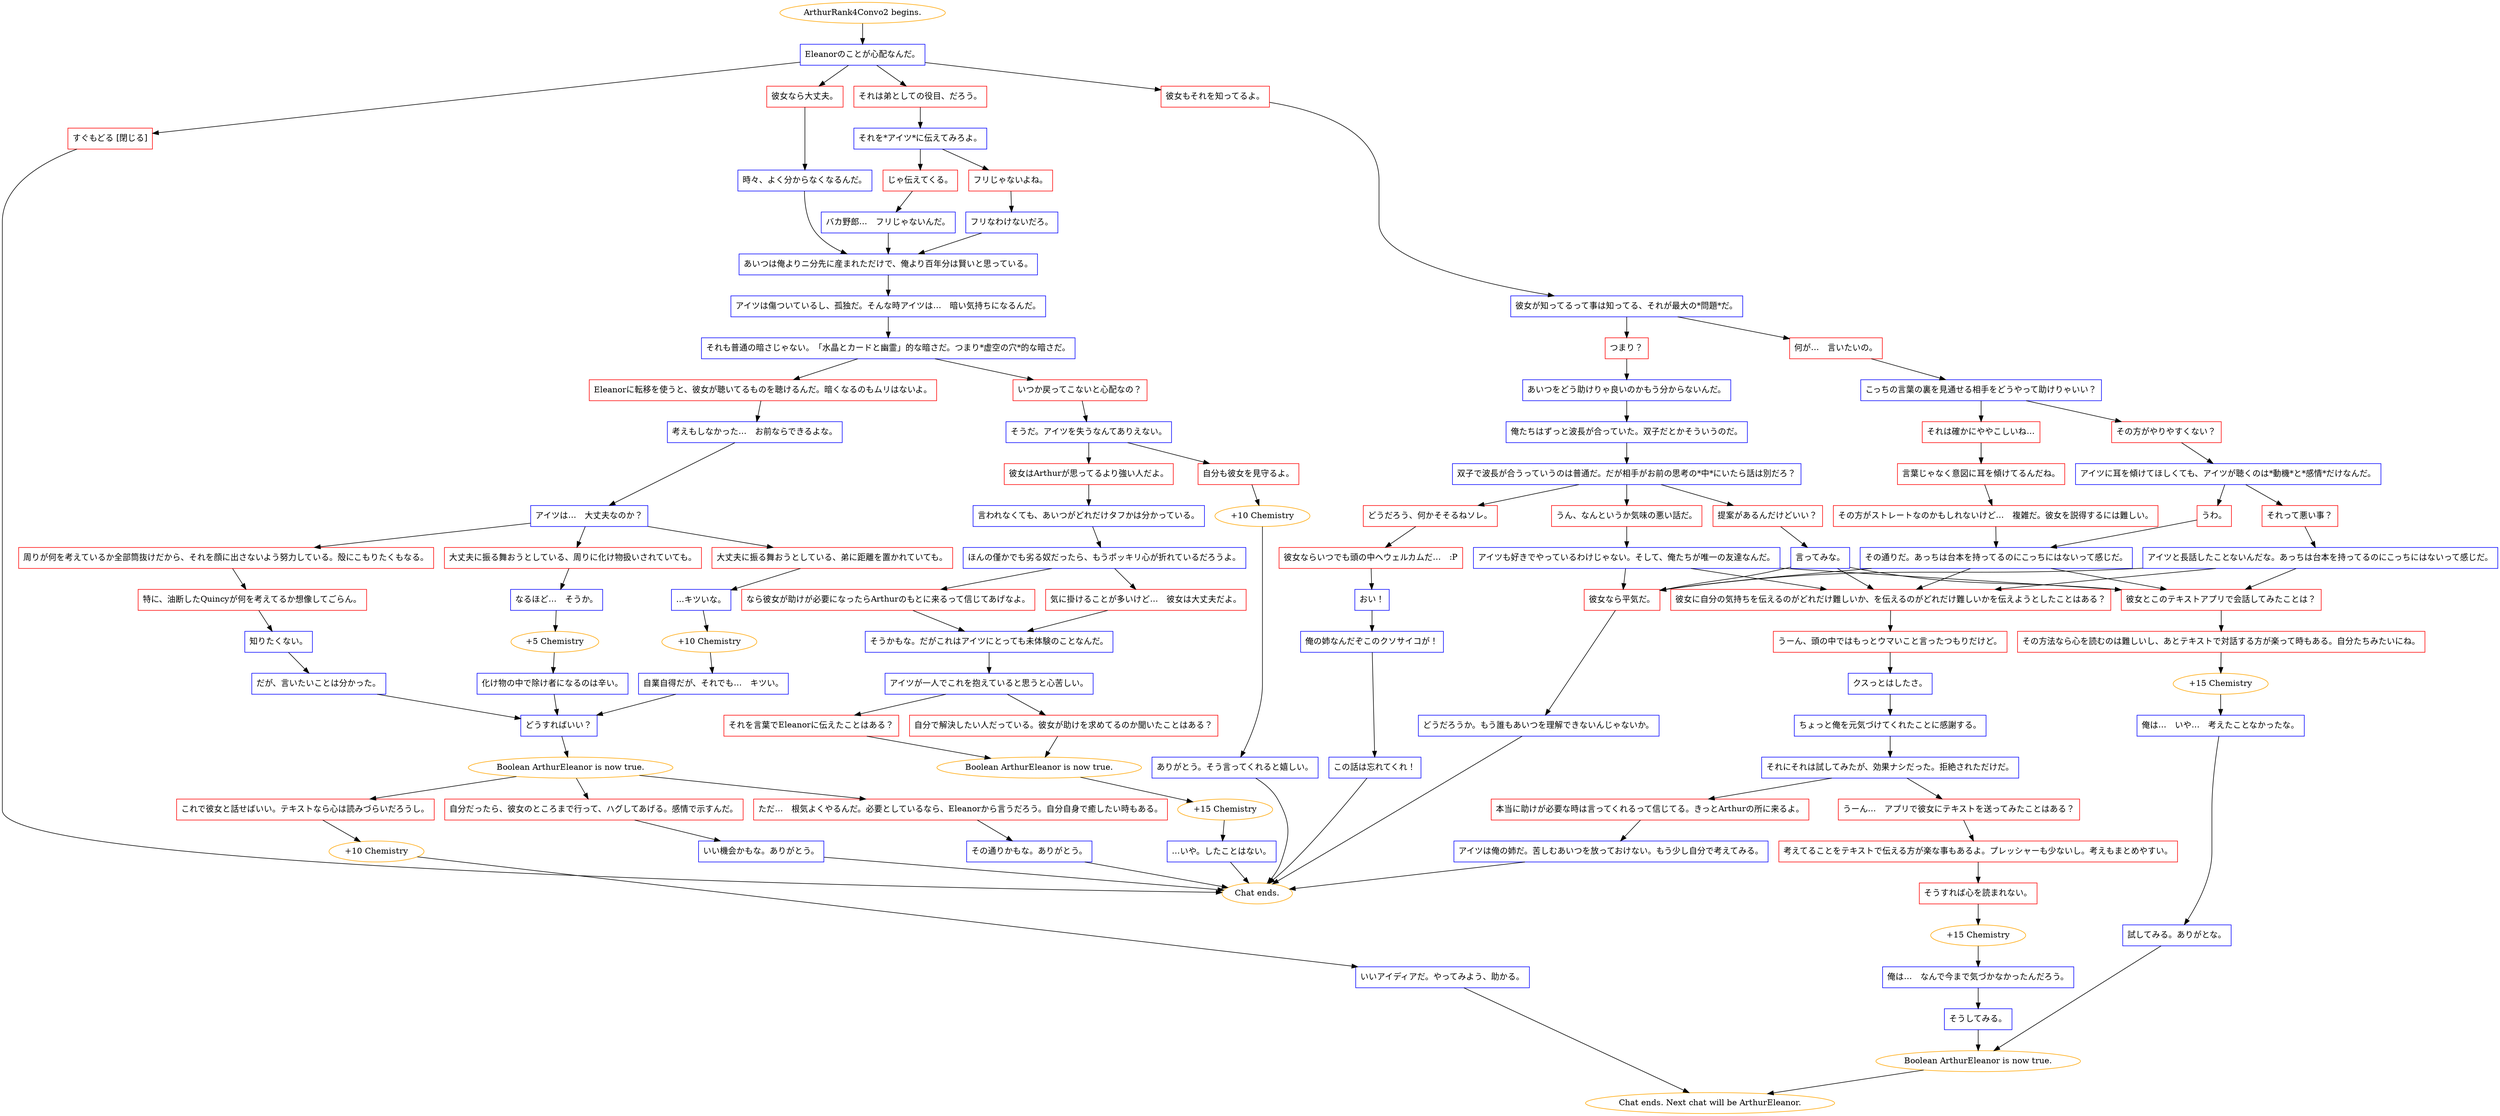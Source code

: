 digraph {
	"ArthurRank4Convo2 begins." [color=orange];
		"ArthurRank4Convo2 begins." -> j3407676119;
	j3407676119 [label="Eleanorのことが心配なんだ。",shape=box,color=blue];
		j3407676119 -> j1276515845;
		j3407676119 -> j700136729;
		j3407676119 -> j1390456642;
		j3407676119 -> j2007985040;
	j1276515845 [label="彼女もそれを知ってるよ。",shape=box,color=red];
		j1276515845 -> j44806403;
	j700136729 [label="それは弟としての役目、だろう。",shape=box,color=red];
		j700136729 -> j2594677103;
	j1390456642 [label="彼女なら大丈夫。",shape=box,color=red];
		j1390456642 -> j1404544170;
	j2007985040 [label="すぐもどる [閉じる]",shape=box,color=red];
		j2007985040 -> "Chat ends.";
	j44806403 [label="彼女が知ってるって事は知ってる、それが最大の*問題*だ。",shape=box,color=blue];
		j44806403 -> j556732312;
		j44806403 -> j2442306533;
	j2594677103 [label="それを*アイツ*に伝えてみろよ。",shape=box,color=blue];
		j2594677103 -> j3929855151;
		j2594677103 -> j3957485122;
	j1404544170 [label="時々、よく分からなくなるんだ。",shape=box,color=blue];
		j1404544170 -> j170808805;
	"Chat ends." [color=orange];
	j556732312 [label="つまり？",shape=box,color=red];
		j556732312 -> j1201665037;
	j2442306533 [label="何が…　言いたいの。",shape=box,color=red];
		j2442306533 -> j769339400;
	j3929855151 [label="じゃ伝えてくる。",shape=box,color=red];
		j3929855151 -> j1293450486;
	j3957485122 [label="フリじゃないよね。",shape=box,color=red];
		j3957485122 -> j1775037720;
	j170808805 [label="あいつは俺よりニ分先に産まれただけで、俺より百年分は賢いと思っている。",shape=box,color=blue];
		j170808805 -> j552698704;
	j1201665037 [label="あいつをどう助けりゃ良いのかもう分からないんだ。",shape=box,color=blue];
		j1201665037 -> j1814748768;
	j769339400 [label="こっちの言葉の裏を見通せる相手をどうやって助けりゃいい？",shape=box,color=blue];
		j769339400 -> j1575521300;
		j769339400 -> j95163605;
	j1293450486 [label="バカ野郎…　フリじゃないんだ。",shape=box,color=blue];
		j1293450486 -> j170808805;
	j1775037720 [label="フリなわけないだろ。",shape=box,color=blue];
		j1775037720 -> j170808805;
	j552698704 [label="アイツは傷ついているし、孤独だ。そんな時アイツは…　暗い気持ちになるんだ。",shape=box,color=blue];
		j552698704 -> j651082767;
	j1814748768 [label="俺たちはずっと波長が合っていた。双子だとかそういうのだ。",shape=box,color=blue];
		j1814748768 -> j1747483788;
	j1575521300 [label="その方がやりやすくない？",shape=box,color=red];
		j1575521300 -> j3046231534;
	j95163605 [label="それは確かにややこしいね…",shape=box,color=red];
		j95163605 -> j618807725;
	j651082767 [label="それも普通の暗さじゃない。「水晶とカードと幽霊」的な暗さだ。つまり*虚空の穴*的な暗さだ。",shape=box,color=blue];
		j651082767 -> j2906169218;
		j651082767 -> j1408543416;
	j1747483788 [label="双子で波長が合うっていうのは普通だ。だが相手がお前の思考の*中*にいたら話は別だろ？",shape=box,color=blue];
		j1747483788 -> j40457973;
		j1747483788 -> j3981505190;
		j1747483788 -> j3451018989;
	j3046231534 [label="アイツに耳を傾けてほしくても、アイツが聴くのは*動機*と*感情*だけなんだ。",shape=box,color=blue];
		j3046231534 -> j3843582954;
		j3046231534 -> j2479119072;
	j618807725 [label="言葉じゃなく意図に耳を傾けてるんだね。",shape=box,color=red];
		j618807725 -> j4281028201;
	j2906169218 [label="いつか戻ってこないと心配なの？",shape=box,color=red];
		j2906169218 -> j3966951839;
	j1408543416 [label="Eleanorに転移を使うと、彼女が聴いてるものを聴けるんだ。暗くなるのもムリはないよ。",shape=box,color=red];
		j1408543416 -> j1991822819;
	j40457973 [label="うん、なんというか気味の悪い話だ。",shape=box,color=red];
		j40457973 -> j866665936;
	j3981505190 [label="提案があるんだけどいい？",shape=box,color=red];
		j3981505190 -> j3776072344;
	j3451018989 [label="どうだろう、何かそそるねソレ。",shape=box,color=red];
		j3451018989 -> j4020908999;
	j3843582954 [label="それって悪い事？",shape=box,color=red];
		j3843582954 -> j2545448384;
	j2479119072 [label="うわ。",shape=box,color=red];
		j2479119072 -> j1150501816;
	j4281028201 [label="その方がストレートなのかもしれないけど…　複雑だ。彼女を説得するには難しい。",shape=box,color=red];
		j4281028201 -> j1150501816;
	j3966951839 [label="そうだ。アイツを失うなんてありえない。",shape=box,color=blue];
		j3966951839 -> j2954960723;
		j3966951839 -> j792115942;
	j1991822819 [label="考えもしなかった…　お前ならできるよな。",shape=box,color=blue];
		j1991822819 -> j1493480632;
	j866665936 [label="アイツも好きでやっているわけじゃない。そして、俺たちが唯一の友達なんだ。",shape=box,color=blue];
		j866665936 -> j4222242119;
		j866665936 -> j2593152003;
		j866665936 -> j4251144046;
	j3776072344 [label="言ってみな。",shape=box,color=blue];
		j3776072344 -> j4222242119;
		j3776072344 -> j2593152003;
		j3776072344 -> j4251144046;
	j4020908999 [label="彼女ならいつでも頭の中へウェルカムだ…　:P",shape=box,color=red];
		j4020908999 -> j1750535710;
	j2545448384 [label="アイツと長話したことないんだな。あっちは台本を持ってるのにこっちにはないって感じだ。",shape=box,color=blue];
		j2545448384 -> j4222242119;
		j2545448384 -> j2593152003;
		j2545448384 -> j4251144046;
	j1150501816 [label="その通りだ。あっちは台本を持ってるのにこっちにはないって感じだ。",shape=box,color=blue];
		j1150501816 -> j4222242119;
		j1150501816 -> j2593152003;
		j1150501816 -> j4251144046;
	j2954960723 [label="彼女はArthurが思ってるより強い人だよ。",shape=box,color=red];
		j2954960723 -> j3375148384;
	j792115942 [label="自分も彼女を見守るよ。",shape=box,color=red];
		j792115942 -> j3988310903;
	j1493480632 [label="アイツは…　大丈夫なのか？",shape=box,color=blue];
		j1493480632 -> j1934866101;
		j1493480632 -> j371893636;
		j1493480632 -> j3394991167;
	j4222242119 [label="彼女なら平気だ。",shape=box,color=red];
		j4222242119 -> j725980235;
	j2593152003 [label="彼女とこのテキストアプリで会話してみたことは？",shape=box,color=red];
		j2593152003 -> j1759517766;
	j4251144046 [label="彼女に自分の気持ちを伝えるのがどれだけ難しいか、を伝えるのがどれだけ難しいかを伝えようとしたことはある？",shape=box,color=red];
		j4251144046 -> j3588913801;
	j1750535710 [label="おい！",shape=box,color=blue];
		j1750535710 -> j3840241178;
	j3375148384 [label="言われなくても、あいつがどれだけタフかは分かっている。",shape=box,color=blue];
		j3375148384 -> j2937801175;
	j3988310903 [label="+10 Chemistry",color=orange];
		j3988310903 -> j465468902;
	j1934866101 [label="大丈夫に振る舞おうとしている、周りに化け物扱いされていても。",shape=box,color=red];
		j1934866101 -> j2311600057;
	j371893636 [label="大丈夫に振る舞おうとしている、弟に距離を置かれていても。",shape=box,color=red];
		j371893636 -> j3473403236;
	j3394991167 [label="周りが何を考えているか全部筒抜けだから、それを顔に出さないよう努力している。殻にこもりたくもなる。",shape=box,color=red];
		j3394991167 -> j2357740843;
	j725980235 [label="どうだろうか。もう誰もあいつを理解できないんじゃないか。",shape=box,color=blue];
		j725980235 -> "Chat ends.";
	j1759517766 [label="その方法なら心を読むのは難しいし、あとテキストで対話する方が楽って時もある。自分たちみたいにね。",shape=box,color=red];
		j1759517766 -> j2379317090;
	j3588913801 [label="うーん、頭の中ではもっとウマいこと言ったつもりだけど。",shape=box,color=red];
		j3588913801 -> j3926636334;
	j3840241178 [label="俺の姉なんだぞこのクソサイコが！",shape=box,color=blue];
		j3840241178 -> j1855927968;
	j2937801175 [label="ほんの僅かでも劣る奴だったら、もうポッキリ心が折れているだろうよ。",shape=box,color=blue];
		j2937801175 -> j913781308;
		j2937801175 -> j4089674884;
	j465468902 [label="ありがとう。そう言ってくれると嬉しい。",shape=box,color=blue];
		j465468902 -> "Chat ends.";
	j2311600057 [label="なるほど…　そうか。",shape=box,color=blue];
		j2311600057 -> j651605279;
	j3473403236 [label="…キツいな。",shape=box,color=blue];
		j3473403236 -> j2523599133;
	j2357740843 [label="特に、油断したQuincyが何を考えてるか想像してごらん。",shape=box,color=red];
		j2357740843 -> j2888949404;
	j2379317090 [label="+15 Chemistry",color=orange];
		j2379317090 -> j1858745166;
	j3926636334 [label="クスっとはしたさ。",shape=box,color=blue];
		j3926636334 -> j3877072759;
	j1855927968 [label="この話は忘れてくれ！",shape=box,color=blue];
		j1855927968 -> "Chat ends.";
	j913781308 [label="気に掛けることが多いけど…　彼女は大丈夫だよ。",shape=box,color=red];
		j913781308 -> j2706690829;
	j4089674884 [label="なら彼女が助けが必要になったらArthurのもとに来るって信じてあげなよ。",shape=box,color=red];
		j4089674884 -> j2706690829;
	j651605279 [label="+5 Chemistry",color=orange];
		j651605279 -> j3116274299;
	j2523599133 [label="+10 Chemistry",color=orange];
		j2523599133 -> j568510902;
	j2888949404 [label="知りたくない。",shape=box,color=blue];
		j2888949404 -> j3136989379;
	j1858745166 [label="俺は…　いや…　考えたことなかったな。",shape=box,color=blue];
		j1858745166 -> j2175923140;
	j3877072759 [label="ちょっと俺を元気づけてくれたことに感謝する。",shape=box,color=blue];
		j3877072759 -> j1016896658;
	j2706690829 [label="そうかもな。だがこれはアイツにとっても未体験のことなんだ。",shape=box,color=blue];
		j2706690829 -> j2995703348;
	j3116274299 [label="化け物の中で除け者になるのは辛い。",shape=box,color=blue];
		j3116274299 -> j2670907075;
	j568510902 [label="自業自得だが、それでも…　キツい。",shape=box,color=blue];
		j568510902 -> j2670907075;
	j3136989379 [label="だが、言いたいことは分かった。",shape=box,color=blue];
		j3136989379 -> j2670907075;
	j2175923140 [label="試してみる。ありがとな。",shape=box,color=blue];
		j2175923140 -> j3921287064;
	j1016896658 [label="それにそれは試してみたが、効果ナシだった。拒絶されただけだ。",shape=box,color=blue];
		j1016896658 -> j3882055929;
		j1016896658 -> j546837786;
	j2995703348 [label="アイツが一人でこれを抱えていると思うと心苦しい。",shape=box,color=blue];
		j2995703348 -> j1178983676;
		j2995703348 -> j3422860899;
	j2670907075 [label="どうすればいい？",shape=box,color=blue];
		j2670907075 -> j1256333535;
	j3921287064 [label="Boolean ArthurEleanor is now true.",color=orange];
		j3921287064 -> "Chat ends. Next chat will be ArthurEleanor.";
	j3882055929 [label="うーん…　アプリで彼女にテキストを送ってみたことはある？",shape=box,color=red];
		j3882055929 -> j259019307;
	j546837786 [label="本当に助けが必要な時は言ってくれるって信じてる。きっとArthurの所に来るよ。",shape=box,color=red];
		j546837786 -> j526066945;
	j1178983676 [label="自分で解決したい人だっている。彼女が助けを求めてるのか聞いたことはある？",shape=box,color=red];
		j1178983676 -> j1333048376;
	j3422860899 [label="それを言葉でEleanorに伝えたことはある？",shape=box,color=red];
		j3422860899 -> j1333048376;
	j1256333535 [label="Boolean ArthurEleanor is now true.",color=orange];
		j1256333535 -> j3729746553;
		j1256333535 -> j4089200762;
		j1256333535 -> j3890503898;
	"Chat ends. Next chat will be ArthurEleanor." [color=orange];
	j259019307 [label="考えてることをテキストで伝える方が楽な事もあるよ。プレッシャーも少ないし。考えもまとめやすい。",shape=box,color=red];
		j259019307 -> j627677648;
	j526066945 [label="アイツは俺の姉だ。苦しむあいつを放っておけない。もう少し自分で考えてみる。",shape=box,color=blue];
		j526066945 -> "Chat ends.";
	j1333048376 [label="Boolean ArthurEleanor is now true.",color=orange];
		j1333048376 -> j1368445004;
	j3729746553 [label="自分だったら、彼女のところまで行って、ハグしてあげる。感情で示すんだ。",shape=box,color=red];
		j3729746553 -> j116721043;
	j4089200762 [label="これで彼女と話せばいい。テキストなら心は読みづらいだろうし。",shape=box,color=red];
		j4089200762 -> j2997002528;
	j3890503898 [label="ただ…　根気よくやるんだ。必要としているなら、Eleanorから言うだろう。自分自身で癒したい時もある。",shape=box,color=red];
		j3890503898 -> j2049108166;
	j627677648 [label="そうすれば心を読まれない。",shape=box,color=red];
		j627677648 -> j669216199;
	j1368445004 [label="+15 Chemistry",color=orange];
		j1368445004 -> j1524989026;
	j116721043 [label="いい機会かもな。ありがとう。",shape=box,color=blue];
		j116721043 -> "Chat ends.";
	j2997002528 [label="+10 Chemistry",color=orange];
		j2997002528 -> j2793746977;
	j2049108166 [label="その通りかもな。ありがとう。",shape=box,color=blue];
		j2049108166 -> "Chat ends.";
	j669216199 [label="+15 Chemistry",color=orange];
		j669216199 -> j4175373289;
	j1524989026 [label="…いや。したことはない。",shape=box,color=blue];
		j1524989026 -> "Chat ends.";
	j2793746977 [label="いいアイディアだ。やってみよう、助かる。",shape=box,color=blue];
		j2793746977 -> "Chat ends. Next chat will be ArthurEleanor.";
	j4175373289 [label="俺は…　なんで今まで気づかなかったんだろう。",shape=box,color=blue];
		j4175373289 -> j1399587941;
	j1399587941 [label="そうしてみる。",shape=box,color=blue];
		j1399587941 -> j3921287064;
}